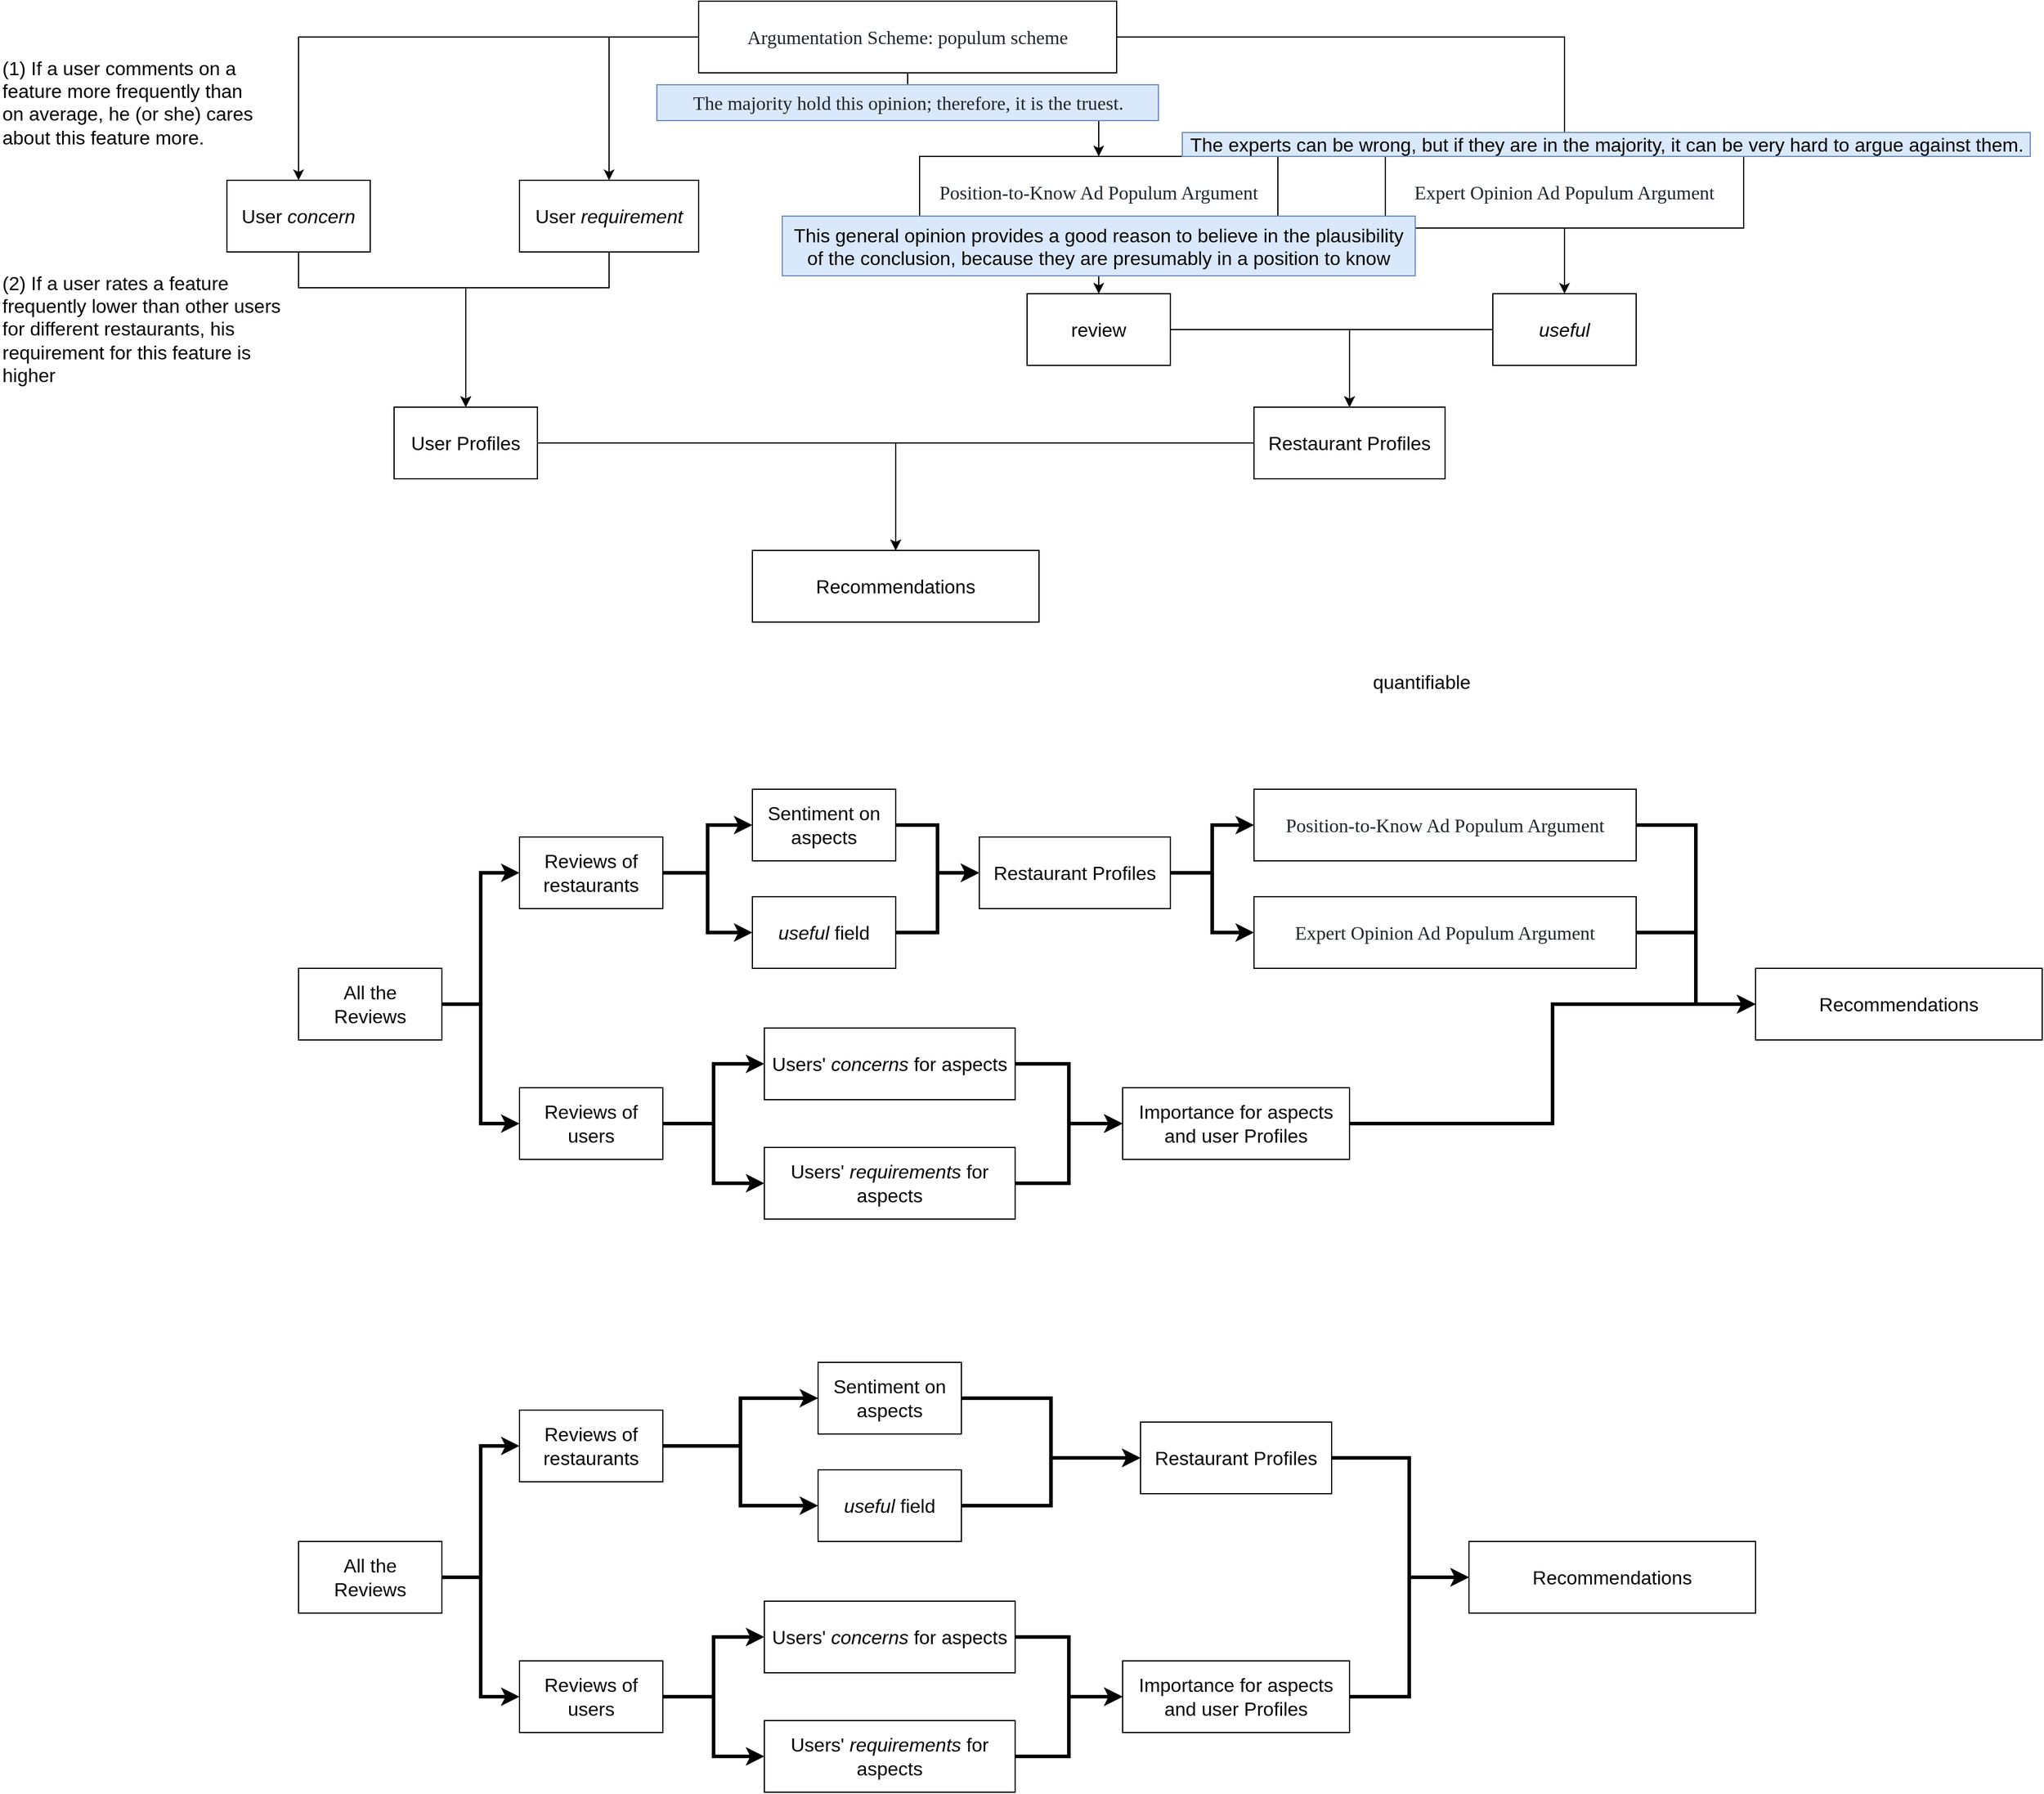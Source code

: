 <mxfile version="18.0.5" type="github"><diagram id="-7cnZ0lrCwhWsJX9__lo" name="Page-1"><mxGraphModel dx="1448" dy="1025" grid="1" gridSize="10" guides="1" tooltips="1" connect="1" arrows="1" fold="1" page="1" pageScale="1" pageWidth="827" pageHeight="1169" math="0" shadow="0"><root><mxCell id="0"/><mxCell id="1" parent="0"/><mxCell id="W4EaKwn7kspA77nLc4uK-12" style="edgeStyle=orthogonalEdgeStyle;rounded=0;orthogonalLoop=1;jettySize=auto;html=1;fontSize=16;" edge="1" parent="1" source="W4EaKwn7kspA77nLc4uK-1" target="W4EaKwn7kspA77nLc4uK-11"><mxGeometry relative="1" as="geometry"/></mxCell><mxCell id="W4EaKwn7kspA77nLc4uK-1" value="&lt;font style=&quot;font-size: 16px;&quot;&gt;User Profiles&lt;/font&gt;" style="rounded=0;whiteSpace=wrap;html=1;" vertex="1" parent="1"><mxGeometry x="180" y="380" width="120" height="60" as="geometry"/></mxCell><mxCell id="W4EaKwn7kspA77nLc4uK-13" style="edgeStyle=orthogonalEdgeStyle;rounded=0;orthogonalLoop=1;jettySize=auto;html=1;fontSize=16;" edge="1" parent="1" source="W4EaKwn7kspA77nLc4uK-2" target="W4EaKwn7kspA77nLc4uK-11"><mxGeometry relative="1" as="geometry"/></mxCell><mxCell id="W4EaKwn7kspA77nLc4uK-2" value="&lt;font style=&quot;font-size: 16px;&quot;&gt;Restaurant Profiles&lt;/font&gt;" style="rounded=0;whiteSpace=wrap;html=1;" vertex="1" parent="1"><mxGeometry x="900" y="380" width="160" height="60" as="geometry"/></mxCell><mxCell id="W4EaKwn7kspA77nLc4uK-4" value="&lt;div style=&quot;&quot;&gt;&lt;span style=&quot;background-color: initial;&quot;&gt;(1) If a user comments on a feature more frequently than on average, he (or she) cares about this feature more.&lt;/span&gt;&lt;/div&gt;" style="text;whiteSpace=wrap;html=1;fontSize=16;align=left;" vertex="1" parent="1"><mxGeometry x="-150" y="80" width="220" height="90" as="geometry"/></mxCell><mxCell id="W4EaKwn7kspA77nLc4uK-6" value="&lt;div style=&quot;&quot;&gt;(2) If a user rates a feature frequently lower than other users for different restaurants, his requirement for this feature is higher&lt;br&gt;&lt;/div&gt;" style="text;whiteSpace=wrap;html=1;fontSize=16;" vertex="1" parent="1"><mxGeometry x="-150" y="260" width="240" height="110" as="geometry"/></mxCell><mxCell id="W4EaKwn7kspA77nLc4uK-9" value="" style="edgeStyle=orthogonalEdgeStyle;rounded=0;orthogonalLoop=1;jettySize=auto;html=1;fontSize=16;" edge="1" parent="1" source="W4EaKwn7kspA77nLc4uK-7" target="W4EaKwn7kspA77nLc4uK-1"><mxGeometry relative="1" as="geometry"><Array as="points"><mxPoint x="100" y="280"/><mxPoint x="240" y="280"/></Array></mxGeometry></mxCell><mxCell id="W4EaKwn7kspA77nLc4uK-7" value="&lt;font style=&quot;font-size: 16px;&quot;&gt;User &lt;i&gt;concern&lt;/i&gt;&lt;/font&gt;" style="rounded=0;whiteSpace=wrap;html=1;" vertex="1" parent="1"><mxGeometry x="40" y="190" width="120" height="60" as="geometry"/></mxCell><mxCell id="W4EaKwn7kspA77nLc4uK-10" style="edgeStyle=orthogonalEdgeStyle;rounded=0;orthogonalLoop=1;jettySize=auto;html=1;fontSize=16;" edge="1" parent="1" source="W4EaKwn7kspA77nLc4uK-8" target="W4EaKwn7kspA77nLc4uK-1"><mxGeometry relative="1" as="geometry"><Array as="points"><mxPoint x="360" y="280"/><mxPoint x="240" y="280"/></Array></mxGeometry></mxCell><mxCell id="W4EaKwn7kspA77nLc4uK-8" value="&lt;font style=&quot;font-size: 16px;&quot;&gt;User &lt;i&gt;requirement&lt;/i&gt;&lt;/font&gt;" style="rounded=0;whiteSpace=wrap;html=1;" vertex="1" parent="1"><mxGeometry x="285" y="190" width="150" height="60" as="geometry"/></mxCell><mxCell id="W4EaKwn7kspA77nLc4uK-11" value="&lt;font style=&quot;font-size: 16px;&quot;&gt;Recommendations&lt;/font&gt;" style="rounded=0;whiteSpace=wrap;html=1;" vertex="1" parent="1"><mxGeometry x="480" y="500" width="240" height="60" as="geometry"/></mxCell><mxCell id="W4EaKwn7kspA77nLc4uK-16" style="edgeStyle=orthogonalEdgeStyle;rounded=0;orthogonalLoop=1;jettySize=auto;html=1;fontSize=16;" edge="1" parent="1" source="W4EaKwn7kspA77nLc4uK-14" target="W4EaKwn7kspA77nLc4uK-7"><mxGeometry relative="1" as="geometry"/></mxCell><mxCell id="W4EaKwn7kspA77nLc4uK-18" style="edgeStyle=orthogonalEdgeStyle;rounded=0;orthogonalLoop=1;jettySize=auto;html=1;entryX=0.5;entryY=0;entryDx=0;entryDy=0;fontSize=16;exitX=0;exitY=0.5;exitDx=0;exitDy=0;" edge="1" parent="1" source="W4EaKwn7kspA77nLc4uK-14" target="W4EaKwn7kspA77nLc4uK-8"><mxGeometry relative="1" as="geometry"/></mxCell><mxCell id="W4EaKwn7kspA77nLc4uK-22" style="edgeStyle=orthogonalEdgeStyle;rounded=0;orthogonalLoop=1;jettySize=auto;html=1;fontSize=16;" edge="1" parent="1" source="W4EaKwn7kspA77nLc4uK-14" target="W4EaKwn7kspA77nLc4uK-20"><mxGeometry relative="1" as="geometry"/></mxCell><mxCell id="W4EaKwn7kspA77nLc4uK-23" style="edgeStyle=orthogonalEdgeStyle;rounded=0;orthogonalLoop=1;jettySize=auto;html=1;fontSize=16;" edge="1" parent="1" source="W4EaKwn7kspA77nLc4uK-14" target="W4EaKwn7kspA77nLc4uK-21"><mxGeometry relative="1" as="geometry"/></mxCell><mxCell id="W4EaKwn7kspA77nLc4uK-14" value="&lt;p style=&quot;margin: 0px; font-variant-numeric: normal; font-variant-east-asian: normal; font-stretch: normal; line-height: normal; font-family: &amp;quot;Avenir Next&amp;quot;; color: rgb(30, 36, 43); text-align: start;&quot; class=&quot;p1&quot;&gt;Argumentation Scheme:&amp;nbsp;&lt;span style=&quot;background-color: initial;&quot;&gt;populum scheme&lt;/span&gt;&lt;/p&gt;" style="whiteSpace=wrap;html=1;fontSize=16;" vertex="1" parent="1"><mxGeometry x="435" y="40" width="350" height="60" as="geometry"/></mxCell><mxCell id="W4EaKwn7kspA77nLc4uK-15" value="&lt;p style=&quot;margin: 0px; font-variant-numeric: normal; font-variant-east-asian: normal; font-stretch: normal; line-height: normal; font-family: &amp;quot;Avenir Next&amp;quot;; color: rgb(30, 36, 43); text-align: start;&quot; class=&quot;p1&quot;&gt;The majority hold this opinion; therefore, it is the truest.&lt;/p&gt;" style="text;html=1;align=center;verticalAlign=middle;resizable=0;points=[];autosize=1;strokeColor=#6c8ebf;fillColor=#dae8fc;fontSize=16;" vertex="1" parent="1"><mxGeometry x="400" y="110" width="420" height="30" as="geometry"/></mxCell><mxCell id="W4EaKwn7kspA77nLc4uK-28" style="edgeStyle=orthogonalEdgeStyle;rounded=0;orthogonalLoop=1;jettySize=auto;html=1;fontSize=16;" edge="1" parent="1" source="W4EaKwn7kspA77nLc4uK-20" target="W4EaKwn7kspA77nLc4uK-27"><mxGeometry relative="1" as="geometry"/></mxCell><mxCell id="W4EaKwn7kspA77nLc4uK-20" value="&lt;p style=&quot;margin: 0px; font-variant-numeric: normal; font-variant-east-asian: normal; font-stretch: normal; line-height: normal; font-family: &amp;quot;Avenir Next&amp;quot;; color: rgb(30, 36, 43); text-align: start;&quot; class=&quot;p1&quot;&gt;Position-to-Know Ad Populum Argument&lt;/p&gt;" style="whiteSpace=wrap;html=1;fontSize=16;" vertex="1" parent="1"><mxGeometry x="620" y="170" width="300" height="60" as="geometry"/></mxCell><mxCell id="W4EaKwn7kspA77nLc4uK-25" value="" style="edgeStyle=orthogonalEdgeStyle;rounded=0;orthogonalLoop=1;jettySize=auto;html=1;fontSize=16;" edge="1" parent="1" source="W4EaKwn7kspA77nLc4uK-21" target="W4EaKwn7kspA77nLc4uK-24"><mxGeometry relative="1" as="geometry"/></mxCell><mxCell id="W4EaKwn7kspA77nLc4uK-21" value="&lt;p style=&quot;margin: 0px; font-variant-numeric: normal; font-variant-east-asian: normal; font-stretch: normal; line-height: normal; font-family: &amp;quot;Avenir Next&amp;quot;; color: rgb(30, 36, 43); text-align: start;&quot; class=&quot;p1&quot;&gt;Expert Opinion Ad Populum Argument&lt;/p&gt;" style="whiteSpace=wrap;html=1;fontSize=16;" vertex="1" parent="1"><mxGeometry x="1010" y="170" width="300" height="60" as="geometry"/></mxCell><mxCell id="W4EaKwn7kspA77nLc4uK-26" style="edgeStyle=orthogonalEdgeStyle;rounded=0;orthogonalLoop=1;jettySize=auto;html=1;fontSize=16;" edge="1" parent="1" source="W4EaKwn7kspA77nLc4uK-24" target="W4EaKwn7kspA77nLc4uK-2"><mxGeometry relative="1" as="geometry"/></mxCell><mxCell id="W4EaKwn7kspA77nLc4uK-24" value="&lt;i&gt;useful&lt;/i&gt;" style="whiteSpace=wrap;html=1;fontSize=16;" vertex="1" parent="1"><mxGeometry x="1100" y="285" width="120" height="60" as="geometry"/></mxCell><mxCell id="W4EaKwn7kspA77nLc4uK-29" style="edgeStyle=orthogonalEdgeStyle;rounded=0;orthogonalLoop=1;jettySize=auto;html=1;fontSize=16;" edge="1" parent="1" source="W4EaKwn7kspA77nLc4uK-27" target="W4EaKwn7kspA77nLc4uK-2"><mxGeometry relative="1" as="geometry"/></mxCell><mxCell id="W4EaKwn7kspA77nLc4uK-27" value="review" style="whiteSpace=wrap;html=1;fontSize=16;" vertex="1" parent="1"><mxGeometry x="710" y="285" width="120" height="60" as="geometry"/></mxCell><mxCell id="W4EaKwn7kspA77nLc4uK-31" value="This general opinion provides a good reason to believe in the plausibility of the conclusion, because they are presumably in a position to know" style="text;whiteSpace=wrap;html=1;fontSize=16;fillColor=#dae8fc;strokeColor=#6c8ebf;align=center;" vertex="1" parent="1"><mxGeometry x="505" y="220" width="530" height="50" as="geometry"/></mxCell><mxCell id="W4EaKwn7kspA77nLc4uK-32" value="The experts can be wrong, but if they are in the majority, it can be very hard to argue against them." style="text;html=1;align=center;verticalAlign=middle;resizable=0;points=[];autosize=1;strokeColor=#6c8ebf;fillColor=#dae8fc;fontSize=16;" vertex="1" parent="1"><mxGeometry x="840" y="150" width="710" height="20" as="geometry"/></mxCell><mxCell id="W4EaKwn7kspA77nLc4uK-44" style="edgeStyle=orthogonalEdgeStyle;rounded=0;orthogonalLoop=1;jettySize=auto;html=1;entryX=0;entryY=0.5;entryDx=0;entryDy=0;fontSize=16;strokeWidth=3;" edge="1" parent="1" source="W4EaKwn7kspA77nLc4uK-41" target="W4EaKwn7kspA77nLc4uK-43"><mxGeometry relative="1" as="geometry"/></mxCell><mxCell id="W4EaKwn7kspA77nLc4uK-45" style="edgeStyle=orthogonalEdgeStyle;rounded=0;orthogonalLoop=1;jettySize=auto;html=1;entryX=0;entryY=0.5;entryDx=0;entryDy=0;fontSize=16;strokeWidth=3;" edge="1" parent="1" source="W4EaKwn7kspA77nLc4uK-41" target="W4EaKwn7kspA77nLc4uK-42"><mxGeometry relative="1" as="geometry"/></mxCell><mxCell id="W4EaKwn7kspA77nLc4uK-41" value="All the&lt;br&gt;Reviews" style="whiteSpace=wrap;html=1;fontSize=16;" vertex="1" parent="1"><mxGeometry x="100" y="850" width="120" height="60" as="geometry"/></mxCell><mxCell id="W4EaKwn7kspA77nLc4uK-48" style="edgeStyle=orthogonalEdgeStyle;rounded=0;orthogonalLoop=1;jettySize=auto;html=1;entryX=0;entryY=0.5;entryDx=0;entryDy=0;fontSize=16;strokeWidth=3;" edge="1" parent="1" source="W4EaKwn7kspA77nLc4uK-42" target="W4EaKwn7kspA77nLc4uK-46"><mxGeometry relative="1" as="geometry"/></mxCell><mxCell id="W4EaKwn7kspA77nLc4uK-49" style="edgeStyle=orthogonalEdgeStyle;rounded=0;orthogonalLoop=1;jettySize=auto;html=1;entryX=0;entryY=0.5;entryDx=0;entryDy=0;fontSize=16;strokeWidth=3;" edge="1" parent="1" source="W4EaKwn7kspA77nLc4uK-42" target="W4EaKwn7kspA77nLc4uK-47"><mxGeometry relative="1" as="geometry"/></mxCell><mxCell id="W4EaKwn7kspA77nLc4uK-42" value="Reviews of users" style="whiteSpace=wrap;html=1;fontSize=16;" vertex="1" parent="1"><mxGeometry x="285" y="950" width="120" height="60" as="geometry"/></mxCell><mxCell id="W4EaKwn7kspA77nLc4uK-55" style="edgeStyle=orthogonalEdgeStyle;rounded=0;orthogonalLoop=1;jettySize=auto;html=1;entryX=0;entryY=0.5;entryDx=0;entryDy=0;fontSize=16;strokeWidth=3;" edge="1" parent="1" source="W4EaKwn7kspA77nLc4uK-43" target="W4EaKwn7kspA77nLc4uK-53"><mxGeometry relative="1" as="geometry"/></mxCell><mxCell id="W4EaKwn7kspA77nLc4uK-56" style="edgeStyle=orthogonalEdgeStyle;rounded=0;orthogonalLoop=1;jettySize=auto;html=1;entryX=0;entryY=0.5;entryDx=0;entryDy=0;fontSize=16;strokeWidth=3;" edge="1" parent="1" source="W4EaKwn7kspA77nLc4uK-43" target="W4EaKwn7kspA77nLc4uK-54"><mxGeometry relative="1" as="geometry"/></mxCell><mxCell id="W4EaKwn7kspA77nLc4uK-43" value="Reviews of restaurants" style="whiteSpace=wrap;html=1;fontSize=16;" vertex="1" parent="1"><mxGeometry x="285" y="740" width="120" height="60" as="geometry"/></mxCell><mxCell id="W4EaKwn7kspA77nLc4uK-51" style="edgeStyle=orthogonalEdgeStyle;rounded=0;orthogonalLoop=1;jettySize=auto;html=1;entryX=0;entryY=0.5;entryDx=0;entryDy=0;fontSize=16;strokeWidth=3;" edge="1" parent="1" source="W4EaKwn7kspA77nLc4uK-46" target="W4EaKwn7kspA77nLc4uK-50"><mxGeometry relative="1" as="geometry"/></mxCell><mxCell id="W4EaKwn7kspA77nLc4uK-46" value="Users' &lt;i&gt;concerns&lt;/i&gt; for aspects" style="whiteSpace=wrap;html=1;fontSize=16;" vertex="1" parent="1"><mxGeometry x="490" y="900" width="210" height="60" as="geometry"/></mxCell><mxCell id="W4EaKwn7kspA77nLc4uK-52" style="edgeStyle=orthogonalEdgeStyle;rounded=0;orthogonalLoop=1;jettySize=auto;html=1;entryX=0;entryY=0.5;entryDx=0;entryDy=0;fontSize=16;strokeWidth=3;" edge="1" parent="1" source="W4EaKwn7kspA77nLc4uK-47" target="W4EaKwn7kspA77nLc4uK-50"><mxGeometry relative="1" as="geometry"/></mxCell><mxCell id="W4EaKwn7kspA77nLc4uK-47" value="Users' &lt;i&gt;requirements&lt;/i&gt; for aspects" style="whiteSpace=wrap;html=1;fontSize=16;" vertex="1" parent="1"><mxGeometry x="490" y="1000" width="210" height="60" as="geometry"/></mxCell><mxCell id="W4EaKwn7kspA77nLc4uK-68" style="edgeStyle=orthogonalEdgeStyle;rounded=0;orthogonalLoop=1;jettySize=auto;html=1;entryX=0;entryY=0.5;entryDx=0;entryDy=0;fontSize=16;strokeWidth=3;" edge="1" parent="1" source="W4EaKwn7kspA77nLc4uK-50" target="W4EaKwn7kspA77nLc4uK-67"><mxGeometry relative="1" as="geometry"/></mxCell><mxCell id="W4EaKwn7kspA77nLc4uK-50" value="&lt;font style=&quot;font-size: 16px;&quot;&gt;Importance for aspects and user Profiles&lt;/font&gt;" style="rounded=0;whiteSpace=wrap;html=1;" vertex="1" parent="1"><mxGeometry x="790" y="950" width="190" height="60" as="geometry"/></mxCell><mxCell id="W4EaKwn7kspA77nLc4uK-63" style="edgeStyle=orthogonalEdgeStyle;rounded=0;orthogonalLoop=1;jettySize=auto;html=1;entryX=0;entryY=0.5;entryDx=0;entryDy=0;fontSize=16;strokeWidth=3;" edge="1" parent="1" source="W4EaKwn7kspA77nLc4uK-53" target="W4EaKwn7kspA77nLc4uK-62"><mxGeometry relative="1" as="geometry"/></mxCell><mxCell id="W4EaKwn7kspA77nLc4uK-53" value="Sentiment on aspects" style="whiteSpace=wrap;html=1;fontSize=16;" vertex="1" parent="1"><mxGeometry x="480" y="700" width="120" height="60" as="geometry"/></mxCell><mxCell id="W4EaKwn7kspA77nLc4uK-64" style="edgeStyle=orthogonalEdgeStyle;rounded=0;orthogonalLoop=1;jettySize=auto;html=1;entryX=0;entryY=0.5;entryDx=0;entryDy=0;fontSize=16;strokeWidth=3;" edge="1" parent="1" source="W4EaKwn7kspA77nLc4uK-54" target="W4EaKwn7kspA77nLc4uK-62"><mxGeometry relative="1" as="geometry"/></mxCell><mxCell id="W4EaKwn7kspA77nLc4uK-54" value="&lt;i&gt;useful &lt;/i&gt;field" style="whiteSpace=wrap;html=1;fontSize=16;" vertex="1" parent="1"><mxGeometry x="480" y="790" width="120" height="60" as="geometry"/></mxCell><mxCell id="W4EaKwn7kspA77nLc4uK-70" style="edgeStyle=orthogonalEdgeStyle;rounded=0;orthogonalLoop=1;jettySize=auto;html=1;entryX=0;entryY=0.5;entryDx=0;entryDy=0;fontSize=16;strokeWidth=3;" edge="1" parent="1" source="W4EaKwn7kspA77nLc4uK-57" target="W4EaKwn7kspA77nLc4uK-67"><mxGeometry relative="1" as="geometry"/></mxCell><mxCell id="W4EaKwn7kspA77nLc4uK-57" value="&lt;p style=&quot;margin: 0px; font-variant-numeric: normal; font-variant-east-asian: normal; font-stretch: normal; line-height: normal; font-family: &amp;quot;Avenir Next&amp;quot;; color: rgb(30, 36, 43); text-align: start;&quot; class=&quot;p1&quot;&gt;Position-to-Know Ad Populum Argument&lt;/p&gt;" style="whiteSpace=wrap;html=1;fontSize=16;" vertex="1" parent="1"><mxGeometry x="900" y="700" width="320" height="60" as="geometry"/></mxCell><mxCell id="W4EaKwn7kspA77nLc4uK-69" style="edgeStyle=orthogonalEdgeStyle;rounded=0;orthogonalLoop=1;jettySize=auto;html=1;entryX=0;entryY=0.5;entryDx=0;entryDy=0;fontSize=16;strokeWidth=3;" edge="1" parent="1" source="W4EaKwn7kspA77nLc4uK-59" target="W4EaKwn7kspA77nLc4uK-67"><mxGeometry relative="1" as="geometry"/></mxCell><mxCell id="W4EaKwn7kspA77nLc4uK-59" value="&lt;p style=&quot;margin: 0px; font-variant-numeric: normal; font-variant-east-asian: normal; font-stretch: normal; line-height: normal; font-family: &amp;quot;Avenir Next&amp;quot;; color: rgb(30, 36, 43); text-align: start;&quot; class=&quot;p1&quot;&gt;Expert Opinion Ad Populum Argument&lt;/p&gt;" style="whiteSpace=wrap;html=1;fontSize=16;" vertex="1" parent="1"><mxGeometry x="900" y="790" width="320" height="60" as="geometry"/></mxCell><mxCell id="W4EaKwn7kspA77nLc4uK-65" style="edgeStyle=orthogonalEdgeStyle;rounded=0;orthogonalLoop=1;jettySize=auto;html=1;entryX=0;entryY=0.5;entryDx=0;entryDy=0;fontSize=16;strokeWidth=3;" edge="1" parent="1" source="W4EaKwn7kspA77nLc4uK-62" target="W4EaKwn7kspA77nLc4uK-57"><mxGeometry relative="1" as="geometry"/></mxCell><mxCell id="W4EaKwn7kspA77nLc4uK-66" style="edgeStyle=orthogonalEdgeStyle;rounded=0;orthogonalLoop=1;jettySize=auto;html=1;entryX=0;entryY=0.5;entryDx=0;entryDy=0;fontSize=16;strokeWidth=3;" edge="1" parent="1" source="W4EaKwn7kspA77nLc4uK-62" target="W4EaKwn7kspA77nLc4uK-59"><mxGeometry relative="1" as="geometry"/></mxCell><mxCell id="W4EaKwn7kspA77nLc4uK-62" value="&lt;font style=&quot;font-size: 16px;&quot;&gt;Restaurant Profiles&lt;/font&gt;" style="rounded=0;whiteSpace=wrap;html=1;" vertex="1" parent="1"><mxGeometry x="670" y="740" width="160" height="60" as="geometry"/></mxCell><mxCell id="W4EaKwn7kspA77nLc4uK-67" value="&lt;font style=&quot;font-size: 16px;&quot;&gt;Recommendations&lt;/font&gt;" style="rounded=0;whiteSpace=wrap;html=1;" vertex="1" parent="1"><mxGeometry x="1320" y="850" width="240" height="60" as="geometry"/></mxCell><mxCell id="W4EaKwn7kspA77nLc4uK-71" style="edgeStyle=orthogonalEdgeStyle;rounded=0;orthogonalLoop=1;jettySize=auto;html=1;entryX=0;entryY=0.5;entryDx=0;entryDy=0;fontSize=16;strokeWidth=3;" edge="1" parent="1" source="W4EaKwn7kspA77nLc4uK-73" target="W4EaKwn7kspA77nLc4uK-79"><mxGeometry relative="1" as="geometry"/></mxCell><mxCell id="W4EaKwn7kspA77nLc4uK-72" style="edgeStyle=orthogonalEdgeStyle;rounded=0;orthogonalLoop=1;jettySize=auto;html=1;entryX=0;entryY=0.5;entryDx=0;entryDy=0;fontSize=16;strokeWidth=3;" edge="1" parent="1" source="W4EaKwn7kspA77nLc4uK-73" target="W4EaKwn7kspA77nLc4uK-76"><mxGeometry relative="1" as="geometry"/></mxCell><mxCell id="W4EaKwn7kspA77nLc4uK-73" value="All the&lt;br&gt;Reviews" style="whiteSpace=wrap;html=1;fontSize=16;" vertex="1" parent="1"><mxGeometry x="100" y="1330" width="120" height="60" as="geometry"/></mxCell><mxCell id="W4EaKwn7kspA77nLc4uK-74" style="edgeStyle=orthogonalEdgeStyle;rounded=0;orthogonalLoop=1;jettySize=auto;html=1;entryX=0;entryY=0.5;entryDx=0;entryDy=0;fontSize=16;strokeWidth=3;" edge="1" parent="1" source="W4EaKwn7kspA77nLc4uK-76" target="W4EaKwn7kspA77nLc4uK-81"><mxGeometry relative="1" as="geometry"/></mxCell><mxCell id="W4EaKwn7kspA77nLc4uK-75" style="edgeStyle=orthogonalEdgeStyle;rounded=0;orthogonalLoop=1;jettySize=auto;html=1;entryX=0;entryY=0.5;entryDx=0;entryDy=0;fontSize=16;strokeWidth=3;" edge="1" parent="1" source="W4EaKwn7kspA77nLc4uK-76" target="W4EaKwn7kspA77nLc4uK-83"><mxGeometry relative="1" as="geometry"/></mxCell><mxCell id="W4EaKwn7kspA77nLc4uK-76" value="Reviews of users" style="whiteSpace=wrap;html=1;fontSize=16;" vertex="1" parent="1"><mxGeometry x="285" y="1430" width="120" height="60" as="geometry"/></mxCell><mxCell id="W4EaKwn7kspA77nLc4uK-77" style="edgeStyle=orthogonalEdgeStyle;rounded=0;orthogonalLoop=1;jettySize=auto;html=1;entryX=0;entryY=0.5;entryDx=0;entryDy=0;fontSize=16;strokeWidth=3;" edge="1" parent="1" source="W4EaKwn7kspA77nLc4uK-79" target="W4EaKwn7kspA77nLc4uK-87"><mxGeometry relative="1" as="geometry"/></mxCell><mxCell id="W4EaKwn7kspA77nLc4uK-78" style="edgeStyle=orthogonalEdgeStyle;rounded=0;orthogonalLoop=1;jettySize=auto;html=1;entryX=0;entryY=0.5;entryDx=0;entryDy=0;fontSize=16;strokeWidth=3;" edge="1" parent="1" source="W4EaKwn7kspA77nLc4uK-79" target="W4EaKwn7kspA77nLc4uK-89"><mxGeometry relative="1" as="geometry"/></mxCell><mxCell id="W4EaKwn7kspA77nLc4uK-79" value="Reviews of restaurants" style="whiteSpace=wrap;html=1;fontSize=16;" vertex="1" parent="1"><mxGeometry x="285" y="1220" width="120" height="60" as="geometry"/></mxCell><mxCell id="W4EaKwn7kspA77nLc4uK-80" style="edgeStyle=orthogonalEdgeStyle;rounded=0;orthogonalLoop=1;jettySize=auto;html=1;entryX=0;entryY=0.5;entryDx=0;entryDy=0;fontSize=16;strokeWidth=3;" edge="1" parent="1" source="W4EaKwn7kspA77nLc4uK-81" target="W4EaKwn7kspA77nLc4uK-85"><mxGeometry relative="1" as="geometry"/></mxCell><mxCell id="W4EaKwn7kspA77nLc4uK-81" value="Users' &lt;i&gt;concerns&lt;/i&gt; for aspects" style="whiteSpace=wrap;html=1;fontSize=16;" vertex="1" parent="1"><mxGeometry x="490" y="1380" width="210" height="60" as="geometry"/></mxCell><mxCell id="W4EaKwn7kspA77nLc4uK-82" style="edgeStyle=orthogonalEdgeStyle;rounded=0;orthogonalLoop=1;jettySize=auto;html=1;entryX=0;entryY=0.5;entryDx=0;entryDy=0;fontSize=16;strokeWidth=3;" edge="1" parent="1" source="W4EaKwn7kspA77nLc4uK-83" target="W4EaKwn7kspA77nLc4uK-85"><mxGeometry relative="1" as="geometry"/></mxCell><mxCell id="W4EaKwn7kspA77nLc4uK-83" value="Users' &lt;i&gt;requirements&lt;/i&gt; for aspects" style="whiteSpace=wrap;html=1;fontSize=16;" vertex="1" parent="1"><mxGeometry x="490" y="1480" width="210" height="60" as="geometry"/></mxCell><mxCell id="W4EaKwn7kspA77nLc4uK-84" style="edgeStyle=orthogonalEdgeStyle;rounded=0;orthogonalLoop=1;jettySize=auto;html=1;entryX=0;entryY=0.5;entryDx=0;entryDy=0;fontSize=16;strokeWidth=3;" edge="1" parent="1" source="W4EaKwn7kspA77nLc4uK-85" target="W4EaKwn7kspA77nLc4uK-97"><mxGeometry relative="1" as="geometry"/></mxCell><mxCell id="W4EaKwn7kspA77nLc4uK-85" value="&lt;font style=&quot;font-size: 16px;&quot;&gt;Importance for aspects and user Profiles&lt;/font&gt;" style="rounded=0;whiteSpace=wrap;html=1;" vertex="1" parent="1"><mxGeometry x="790" y="1430" width="190" height="60" as="geometry"/></mxCell><mxCell id="W4EaKwn7kspA77nLc4uK-86" style="edgeStyle=orthogonalEdgeStyle;rounded=0;orthogonalLoop=1;jettySize=auto;html=1;entryX=0;entryY=0.5;entryDx=0;entryDy=0;fontSize=16;strokeWidth=3;" edge="1" parent="1" source="W4EaKwn7kspA77nLc4uK-87" target="W4EaKwn7kspA77nLc4uK-96"><mxGeometry relative="1" as="geometry"/></mxCell><mxCell id="W4EaKwn7kspA77nLc4uK-87" value="Sentiment on aspects" style="whiteSpace=wrap;html=1;fontSize=16;" vertex="1" parent="1"><mxGeometry x="535" y="1180" width="120" height="60" as="geometry"/></mxCell><mxCell id="W4EaKwn7kspA77nLc4uK-88" style="edgeStyle=orthogonalEdgeStyle;rounded=0;orthogonalLoop=1;jettySize=auto;html=1;entryX=0;entryY=0.5;entryDx=0;entryDy=0;fontSize=16;strokeWidth=3;" edge="1" parent="1" source="W4EaKwn7kspA77nLc4uK-89" target="W4EaKwn7kspA77nLc4uK-96"><mxGeometry relative="1" as="geometry"/></mxCell><mxCell id="W4EaKwn7kspA77nLc4uK-89" value="&lt;i&gt;useful &lt;/i&gt;field" style="whiteSpace=wrap;html=1;fontSize=16;" vertex="1" parent="1"><mxGeometry x="535" y="1270" width="120" height="60" as="geometry"/></mxCell><mxCell id="W4EaKwn7kspA77nLc4uK-98" style="edgeStyle=orthogonalEdgeStyle;rounded=0;orthogonalLoop=1;jettySize=auto;html=1;entryX=0;entryY=0.5;entryDx=0;entryDy=0;fontSize=16;strokeWidth=3;" edge="1" parent="1" source="W4EaKwn7kspA77nLc4uK-96" target="W4EaKwn7kspA77nLc4uK-97"><mxGeometry relative="1" as="geometry"><Array as="points"><mxPoint x="1030" y="1260"/><mxPoint x="1030" y="1360"/></Array></mxGeometry></mxCell><mxCell id="W4EaKwn7kspA77nLc4uK-96" value="&lt;font style=&quot;font-size: 16px;&quot;&gt;Restaurant Profiles&lt;/font&gt;" style="rounded=0;whiteSpace=wrap;html=1;" vertex="1" parent="1"><mxGeometry x="805" y="1230" width="160" height="60" as="geometry"/></mxCell><mxCell id="W4EaKwn7kspA77nLc4uK-97" value="&lt;font style=&quot;font-size: 16px;&quot;&gt;Recommendations&lt;/font&gt;" style="rounded=0;whiteSpace=wrap;html=1;" vertex="1" parent="1"><mxGeometry x="1080" y="1330" width="240" height="60" as="geometry"/></mxCell><mxCell id="W4EaKwn7kspA77nLc4uK-99" value="quantifiable" style="text;html=1;align=center;verticalAlign=middle;resizable=0;points=[];autosize=1;strokeColor=none;fillColor=none;fontSize=16;" vertex="1" parent="1"><mxGeometry x="990" y="600" width="100" height="20" as="geometry"/></mxCell></root></mxGraphModel></diagram></mxfile>